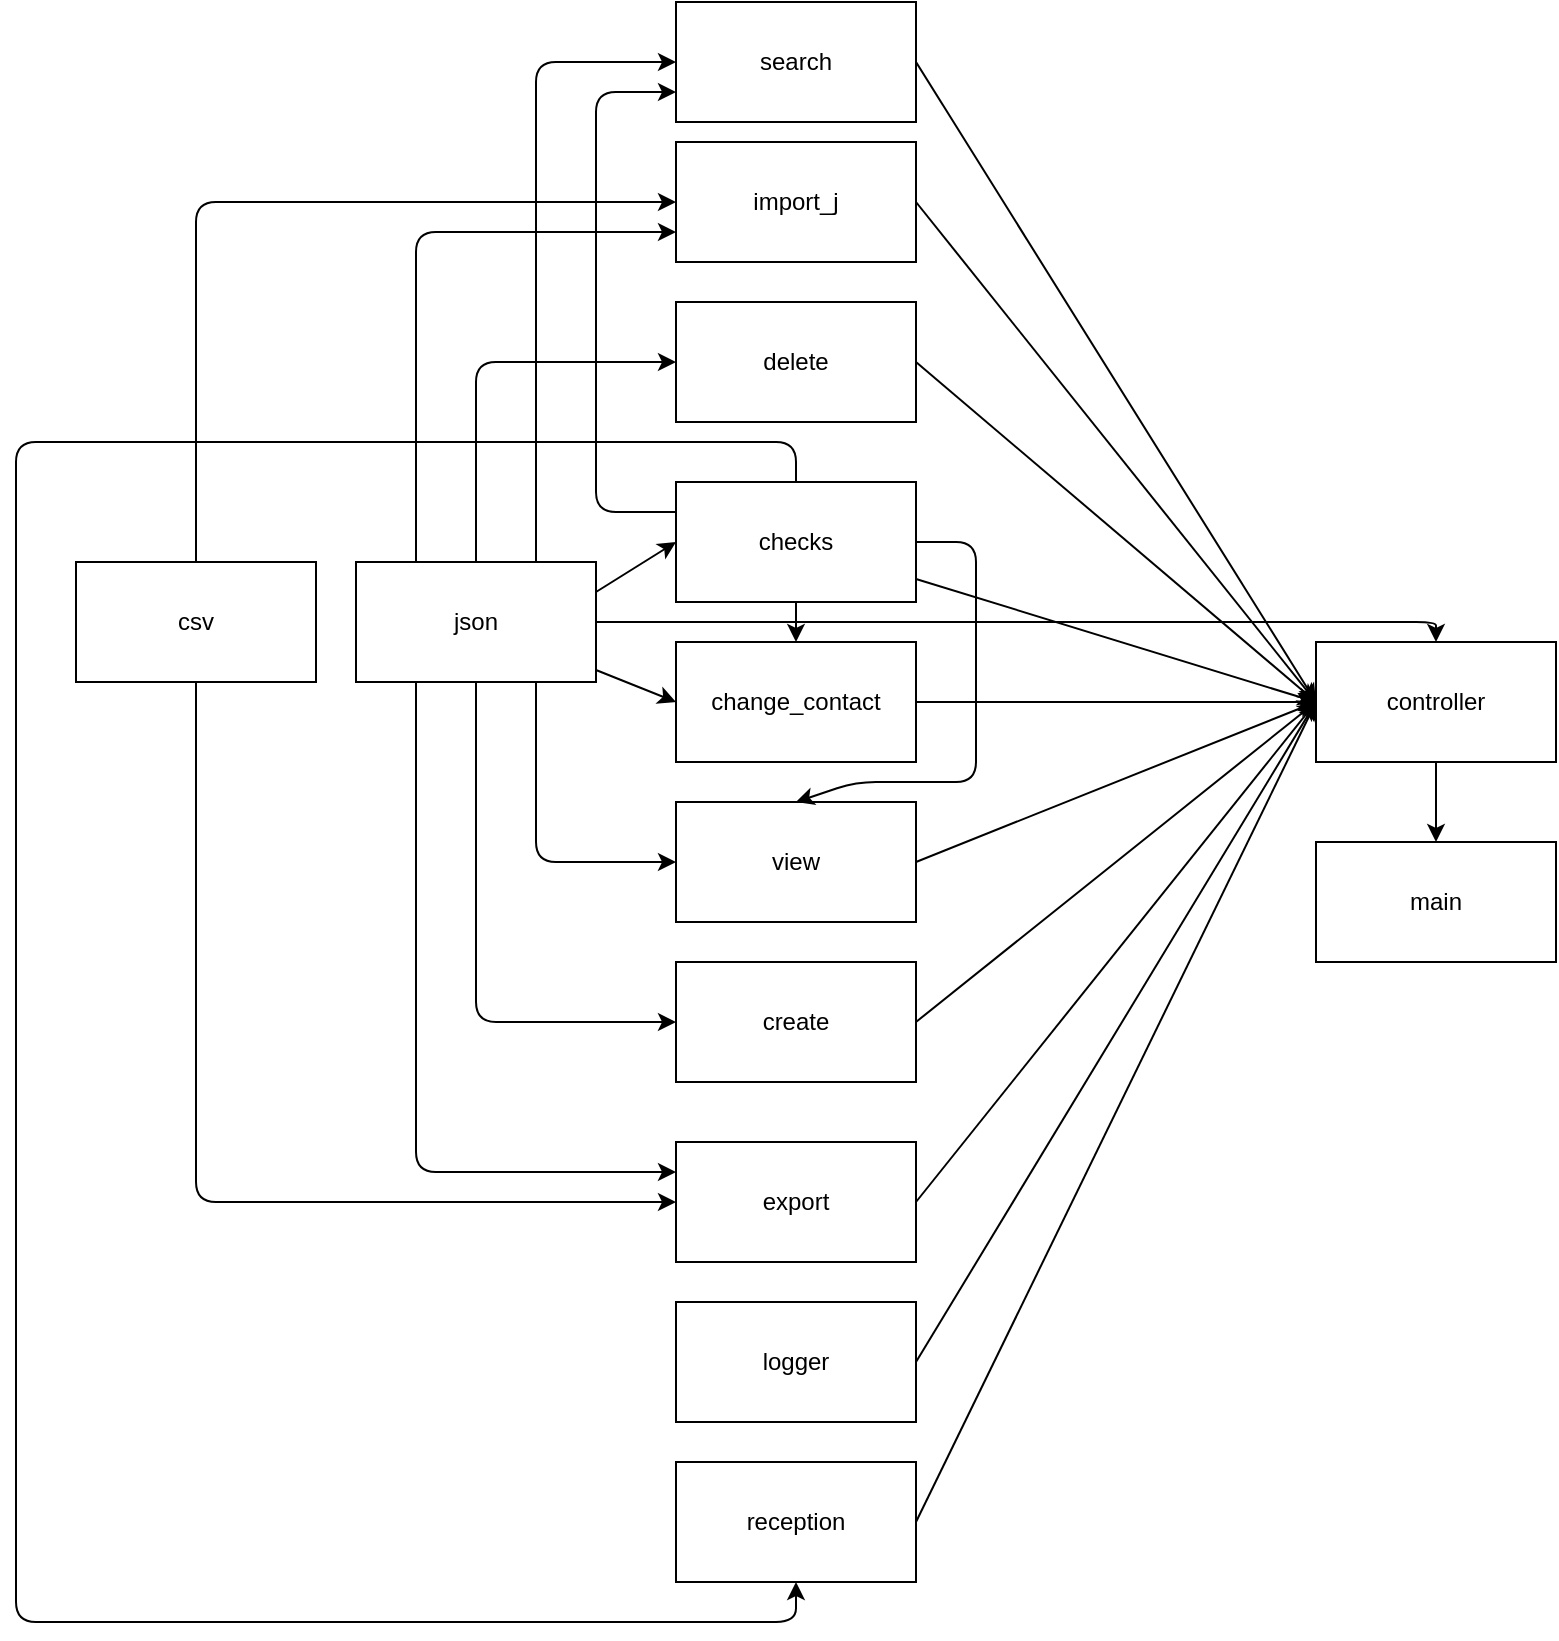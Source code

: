 <mxfile>
    <diagram id="3qeZgjTPWRHHoB-HHXkS" name="Страница 1">
        <mxGraphModel dx="2589" dy="1755" grid="1" gridSize="10" guides="1" tooltips="1" connect="1" arrows="1" fold="1" page="1" pageScale="1" pageWidth="827" pageHeight="1169" math="0" shadow="0">
            <root>
                <mxCell id="0"/>
                <mxCell id="1" parent="0"/>
                <mxCell id="2" value="main" style="rounded=0;whiteSpace=wrap;html=1;" parent="1" vertex="1">
                    <mxGeometry x="320" y="170" width="120" height="60" as="geometry"/>
                </mxCell>
                <mxCell id="4" style="edgeStyle=none;html=1;exitX=0.5;exitY=1;exitDx=0;exitDy=0;entryX=0.5;entryY=0;entryDx=0;entryDy=0;" parent="1" source="3" target="2" edge="1">
                    <mxGeometry relative="1" as="geometry"/>
                </mxCell>
                <mxCell id="3" value="controller" style="rounded=0;whiteSpace=wrap;html=1;" parent="1" vertex="1">
                    <mxGeometry x="320" y="70" width="120" height="60" as="geometry"/>
                </mxCell>
                <mxCell id="7" style="edgeStyle=none;html=1;entryX=0.5;entryY=0;entryDx=0;entryDy=0;" parent="1" source="5" target="3" edge="1">
                    <mxGeometry relative="1" as="geometry">
                        <Array as="points">
                            <mxPoint x="380" y="60"/>
                        </Array>
                    </mxGeometry>
                </mxCell>
                <mxCell id="30" style="edgeStyle=none;html=1;entryX=0;entryY=0.5;entryDx=0;entryDy=0;" parent="1" source="5" target="8" edge="1">
                    <mxGeometry relative="1" as="geometry"/>
                </mxCell>
                <mxCell id="31" style="edgeStyle=none;html=1;entryX=0;entryY=0.5;entryDx=0;entryDy=0;exitX=1;exitY=0.25;exitDx=0;exitDy=0;" parent="1" source="5" target="13" edge="1">
                    <mxGeometry relative="1" as="geometry"/>
                </mxCell>
                <mxCell id="32" style="edgeStyle=none;html=1;entryX=0;entryY=0.5;entryDx=0;entryDy=0;" parent="1" source="5" target="17" edge="1">
                    <mxGeometry relative="1" as="geometry">
                        <Array as="points">
                            <mxPoint x="-100" y="-70"/>
                        </Array>
                    </mxGeometry>
                </mxCell>
                <mxCell id="33" style="edgeStyle=none;html=1;entryX=0;entryY=0.5;entryDx=0;entryDy=0;" parent="1" source="5" target="15" edge="1">
                    <mxGeometry relative="1" as="geometry">
                        <Array as="points">
                            <mxPoint x="-100" y="260"/>
                        </Array>
                    </mxGeometry>
                </mxCell>
                <mxCell id="36" style="edgeStyle=none;html=1;exitX=0.25;exitY=0;exitDx=0;exitDy=0;entryX=0;entryY=0.75;entryDx=0;entryDy=0;" parent="1" source="5" target="21" edge="1">
                    <mxGeometry relative="1" as="geometry">
                        <Array as="points">
                            <mxPoint x="-130" y="-135"/>
                        </Array>
                    </mxGeometry>
                </mxCell>
                <mxCell id="37" style="edgeStyle=none;html=1;exitX=0.25;exitY=1;exitDx=0;exitDy=0;entryX=0;entryY=0.25;entryDx=0;entryDy=0;" parent="1" source="5" target="19" edge="1">
                    <mxGeometry relative="1" as="geometry">
                        <Array as="points">
                            <mxPoint x="-130" y="335"/>
                        </Array>
                    </mxGeometry>
                </mxCell>
                <mxCell id="39" style="edgeStyle=none;html=1;exitX=0.75;exitY=0;exitDx=0;exitDy=0;entryX=0;entryY=0.5;entryDx=0;entryDy=0;" parent="1" source="5" target="25" edge="1">
                    <mxGeometry relative="1" as="geometry">
                        <Array as="points">
                            <mxPoint x="-70" y="-220"/>
                        </Array>
                    </mxGeometry>
                </mxCell>
                <mxCell id="41" style="edgeStyle=none;html=1;exitX=0.75;exitY=1;exitDx=0;exitDy=0;entryX=0;entryY=0.5;entryDx=0;entryDy=0;" parent="1" source="5" target="11" edge="1">
                    <mxGeometry relative="1" as="geometry">
                        <Array as="points">
                            <mxPoint x="-70" y="180"/>
                        </Array>
                    </mxGeometry>
                </mxCell>
                <mxCell id="5" value="json&lt;br&gt;" style="rounded=0;whiteSpace=wrap;html=1;" parent="1" vertex="1">
                    <mxGeometry x="-160" y="30" width="120" height="60" as="geometry"/>
                </mxCell>
                <mxCell id="34" style="edgeStyle=none;html=1;entryX=0;entryY=0.5;entryDx=0;entryDy=0;" parent="1" source="6" target="19" edge="1">
                    <mxGeometry relative="1" as="geometry">
                        <Array as="points">
                            <mxPoint x="-240" y="350"/>
                        </Array>
                    </mxGeometry>
                </mxCell>
                <mxCell id="35" style="edgeStyle=none;html=1;entryX=0;entryY=0.5;entryDx=0;entryDy=0;" parent="1" source="6" target="21" edge="1">
                    <mxGeometry relative="1" as="geometry">
                        <Array as="points">
                            <mxPoint x="-240" y="-150"/>
                        </Array>
                    </mxGeometry>
                </mxCell>
                <mxCell id="6" value="csv&lt;br&gt;" style="rounded=0;whiteSpace=wrap;html=1;" parent="1" vertex="1">
                    <mxGeometry x="-300" y="30" width="120" height="60" as="geometry"/>
                </mxCell>
                <mxCell id="9" style="edgeStyle=none;html=1;" parent="1" source="8" target="3" edge="1">
                    <mxGeometry relative="1" as="geometry"/>
                </mxCell>
                <mxCell id="8" value="change_contact" style="rounded=0;whiteSpace=wrap;html=1;" parent="1" vertex="1">
                    <mxGeometry y="70" width="120" height="60" as="geometry"/>
                </mxCell>
                <mxCell id="12" style="edgeStyle=none;html=1;entryX=0;entryY=0.5;entryDx=0;entryDy=0;exitX=1;exitY=0.5;exitDx=0;exitDy=0;" parent="1" source="11" target="3" edge="1">
                    <mxGeometry relative="1" as="geometry"/>
                </mxCell>
                <mxCell id="11" value="view" style="rounded=0;whiteSpace=wrap;html=1;" parent="1" vertex="1">
                    <mxGeometry y="150" width="120" height="60" as="geometry"/>
                </mxCell>
                <mxCell id="14" style="edgeStyle=none;html=1;entryX=0;entryY=0.5;entryDx=0;entryDy=0;" parent="1" source="13" target="3" edge="1">
                    <mxGeometry relative="1" as="geometry"/>
                </mxCell>
                <mxCell id="29" style="edgeStyle=none;html=1;exitX=0.5;exitY=1;exitDx=0;exitDy=0;entryX=0.5;entryY=0;entryDx=0;entryDy=0;" parent="1" source="13" target="8" edge="1">
                    <mxGeometry relative="1" as="geometry"/>
                </mxCell>
                <mxCell id="38" style="edgeStyle=none;html=1;exitX=0.5;exitY=0;exitDx=0;exitDy=0;entryX=0.5;entryY=1;entryDx=0;entryDy=0;" parent="1" source="13" target="27" edge="1">
                    <mxGeometry relative="1" as="geometry">
                        <Array as="points">
                            <mxPoint x="60" y="-30"/>
                            <mxPoint x="-330" y="-30"/>
                            <mxPoint x="-330" y="-10"/>
                            <mxPoint x="-330" y="560"/>
                            <mxPoint x="60" y="560"/>
                        </Array>
                    </mxGeometry>
                </mxCell>
                <mxCell id="40" style="edgeStyle=none;html=1;entryX=0.5;entryY=0;entryDx=0;entryDy=0;" parent="1" source="13" target="11" edge="1">
                    <mxGeometry relative="1" as="geometry">
                        <Array as="points">
                            <mxPoint x="150" y="20"/>
                            <mxPoint x="150" y="140"/>
                            <mxPoint x="90" y="140"/>
                        </Array>
                    </mxGeometry>
                </mxCell>
                <mxCell id="43" style="edgeStyle=none;html=1;exitX=0;exitY=0.25;exitDx=0;exitDy=0;entryX=0;entryY=0.75;entryDx=0;entryDy=0;" edge="1" parent="1" source="13" target="25">
                    <mxGeometry relative="1" as="geometry">
                        <mxPoint x="-40" y="-210" as="targetPoint"/>
                        <Array as="points">
                            <mxPoint x="-40" y="5"/>
                            <mxPoint x="-40" y="-205"/>
                        </Array>
                    </mxGeometry>
                </mxCell>
                <mxCell id="13" value="checks" style="rounded=0;whiteSpace=wrap;html=1;" parent="1" vertex="1">
                    <mxGeometry y="-10" width="120" height="60" as="geometry"/>
                </mxCell>
                <mxCell id="16" style="edgeStyle=none;html=1;entryX=0;entryY=0.5;entryDx=0;entryDy=0;exitX=1;exitY=0.5;exitDx=0;exitDy=0;" parent="1" source="15" target="3" edge="1">
                    <mxGeometry relative="1" as="geometry"/>
                </mxCell>
                <mxCell id="15" value="create" style="rounded=0;whiteSpace=wrap;html=1;" parent="1" vertex="1">
                    <mxGeometry y="230" width="120" height="60" as="geometry"/>
                </mxCell>
                <mxCell id="18" style="edgeStyle=none;html=1;entryX=0;entryY=0.5;entryDx=0;entryDy=0;exitX=1;exitY=0.5;exitDx=0;exitDy=0;" parent="1" source="17" target="3" edge="1">
                    <mxGeometry relative="1" as="geometry"/>
                </mxCell>
                <mxCell id="17" value="delete" style="rounded=0;whiteSpace=wrap;html=1;" parent="1" vertex="1">
                    <mxGeometry y="-100" width="120" height="60" as="geometry"/>
                </mxCell>
                <mxCell id="20" style="edgeStyle=none;html=1;entryX=0;entryY=0.5;entryDx=0;entryDy=0;exitX=1;exitY=0.5;exitDx=0;exitDy=0;" parent="1" source="19" target="3" edge="1">
                    <mxGeometry relative="1" as="geometry"/>
                </mxCell>
                <mxCell id="19" value="export" style="rounded=0;whiteSpace=wrap;html=1;" parent="1" vertex="1">
                    <mxGeometry y="320" width="120" height="60" as="geometry"/>
                </mxCell>
                <mxCell id="22" style="edgeStyle=none;html=1;entryX=0;entryY=0.5;entryDx=0;entryDy=0;exitX=1;exitY=0.5;exitDx=0;exitDy=0;" parent="1" source="21" target="3" edge="1">
                    <mxGeometry relative="1" as="geometry"/>
                </mxCell>
                <mxCell id="21" value="import_j" style="rounded=0;whiteSpace=wrap;html=1;" parent="1" vertex="1">
                    <mxGeometry y="-180" width="120" height="60" as="geometry"/>
                </mxCell>
                <mxCell id="24" style="edgeStyle=none;html=1;entryX=0;entryY=0.5;entryDx=0;entryDy=0;exitX=1;exitY=0.5;exitDx=0;exitDy=0;" parent="1" source="23" target="3" edge="1">
                    <mxGeometry relative="1" as="geometry"/>
                </mxCell>
                <mxCell id="23" value="logger" style="rounded=0;whiteSpace=wrap;html=1;" parent="1" vertex="1">
                    <mxGeometry y="400" width="120" height="60" as="geometry"/>
                </mxCell>
                <mxCell id="26" style="edgeStyle=none;html=1;entryX=0;entryY=0.5;entryDx=0;entryDy=0;exitX=1;exitY=0.5;exitDx=0;exitDy=0;" parent="1" source="25" target="3" edge="1">
                    <mxGeometry relative="1" as="geometry"/>
                </mxCell>
                <mxCell id="25" value="search" style="rounded=0;whiteSpace=wrap;html=1;" parent="1" vertex="1">
                    <mxGeometry y="-250" width="120" height="60" as="geometry"/>
                </mxCell>
                <mxCell id="28" style="edgeStyle=none;html=1;entryX=0;entryY=0.5;entryDx=0;entryDy=0;exitX=1;exitY=0.5;exitDx=0;exitDy=0;" parent="1" source="27" target="3" edge="1">
                    <mxGeometry relative="1" as="geometry"/>
                </mxCell>
                <mxCell id="27" value="reception" style="rounded=0;whiteSpace=wrap;html=1;" parent="1" vertex="1">
                    <mxGeometry y="480" width="120" height="60" as="geometry"/>
                </mxCell>
            </root>
        </mxGraphModel>
    </diagram>
</mxfile>